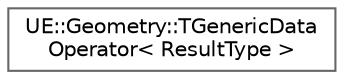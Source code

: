 digraph "Graphical Class Hierarchy"
{
 // INTERACTIVE_SVG=YES
 // LATEX_PDF_SIZE
  bgcolor="transparent";
  edge [fontname=Helvetica,fontsize=10,labelfontname=Helvetica,labelfontsize=10];
  node [fontname=Helvetica,fontsize=10,shape=box,height=0.2,width=0.4];
  rankdir="LR";
  Node0 [id="Node000000",label="UE::Geometry::TGenericData\lOperator\< ResultType \>",height=0.2,width=0.4,color="grey40", fillcolor="white", style="filled",URL="$d1/d72/classUE_1_1Geometry_1_1TGenericDataOperator.html",tooltip="TGenericDataOperator is a base interface for operator implementations that can produce an object of a..."];
}
